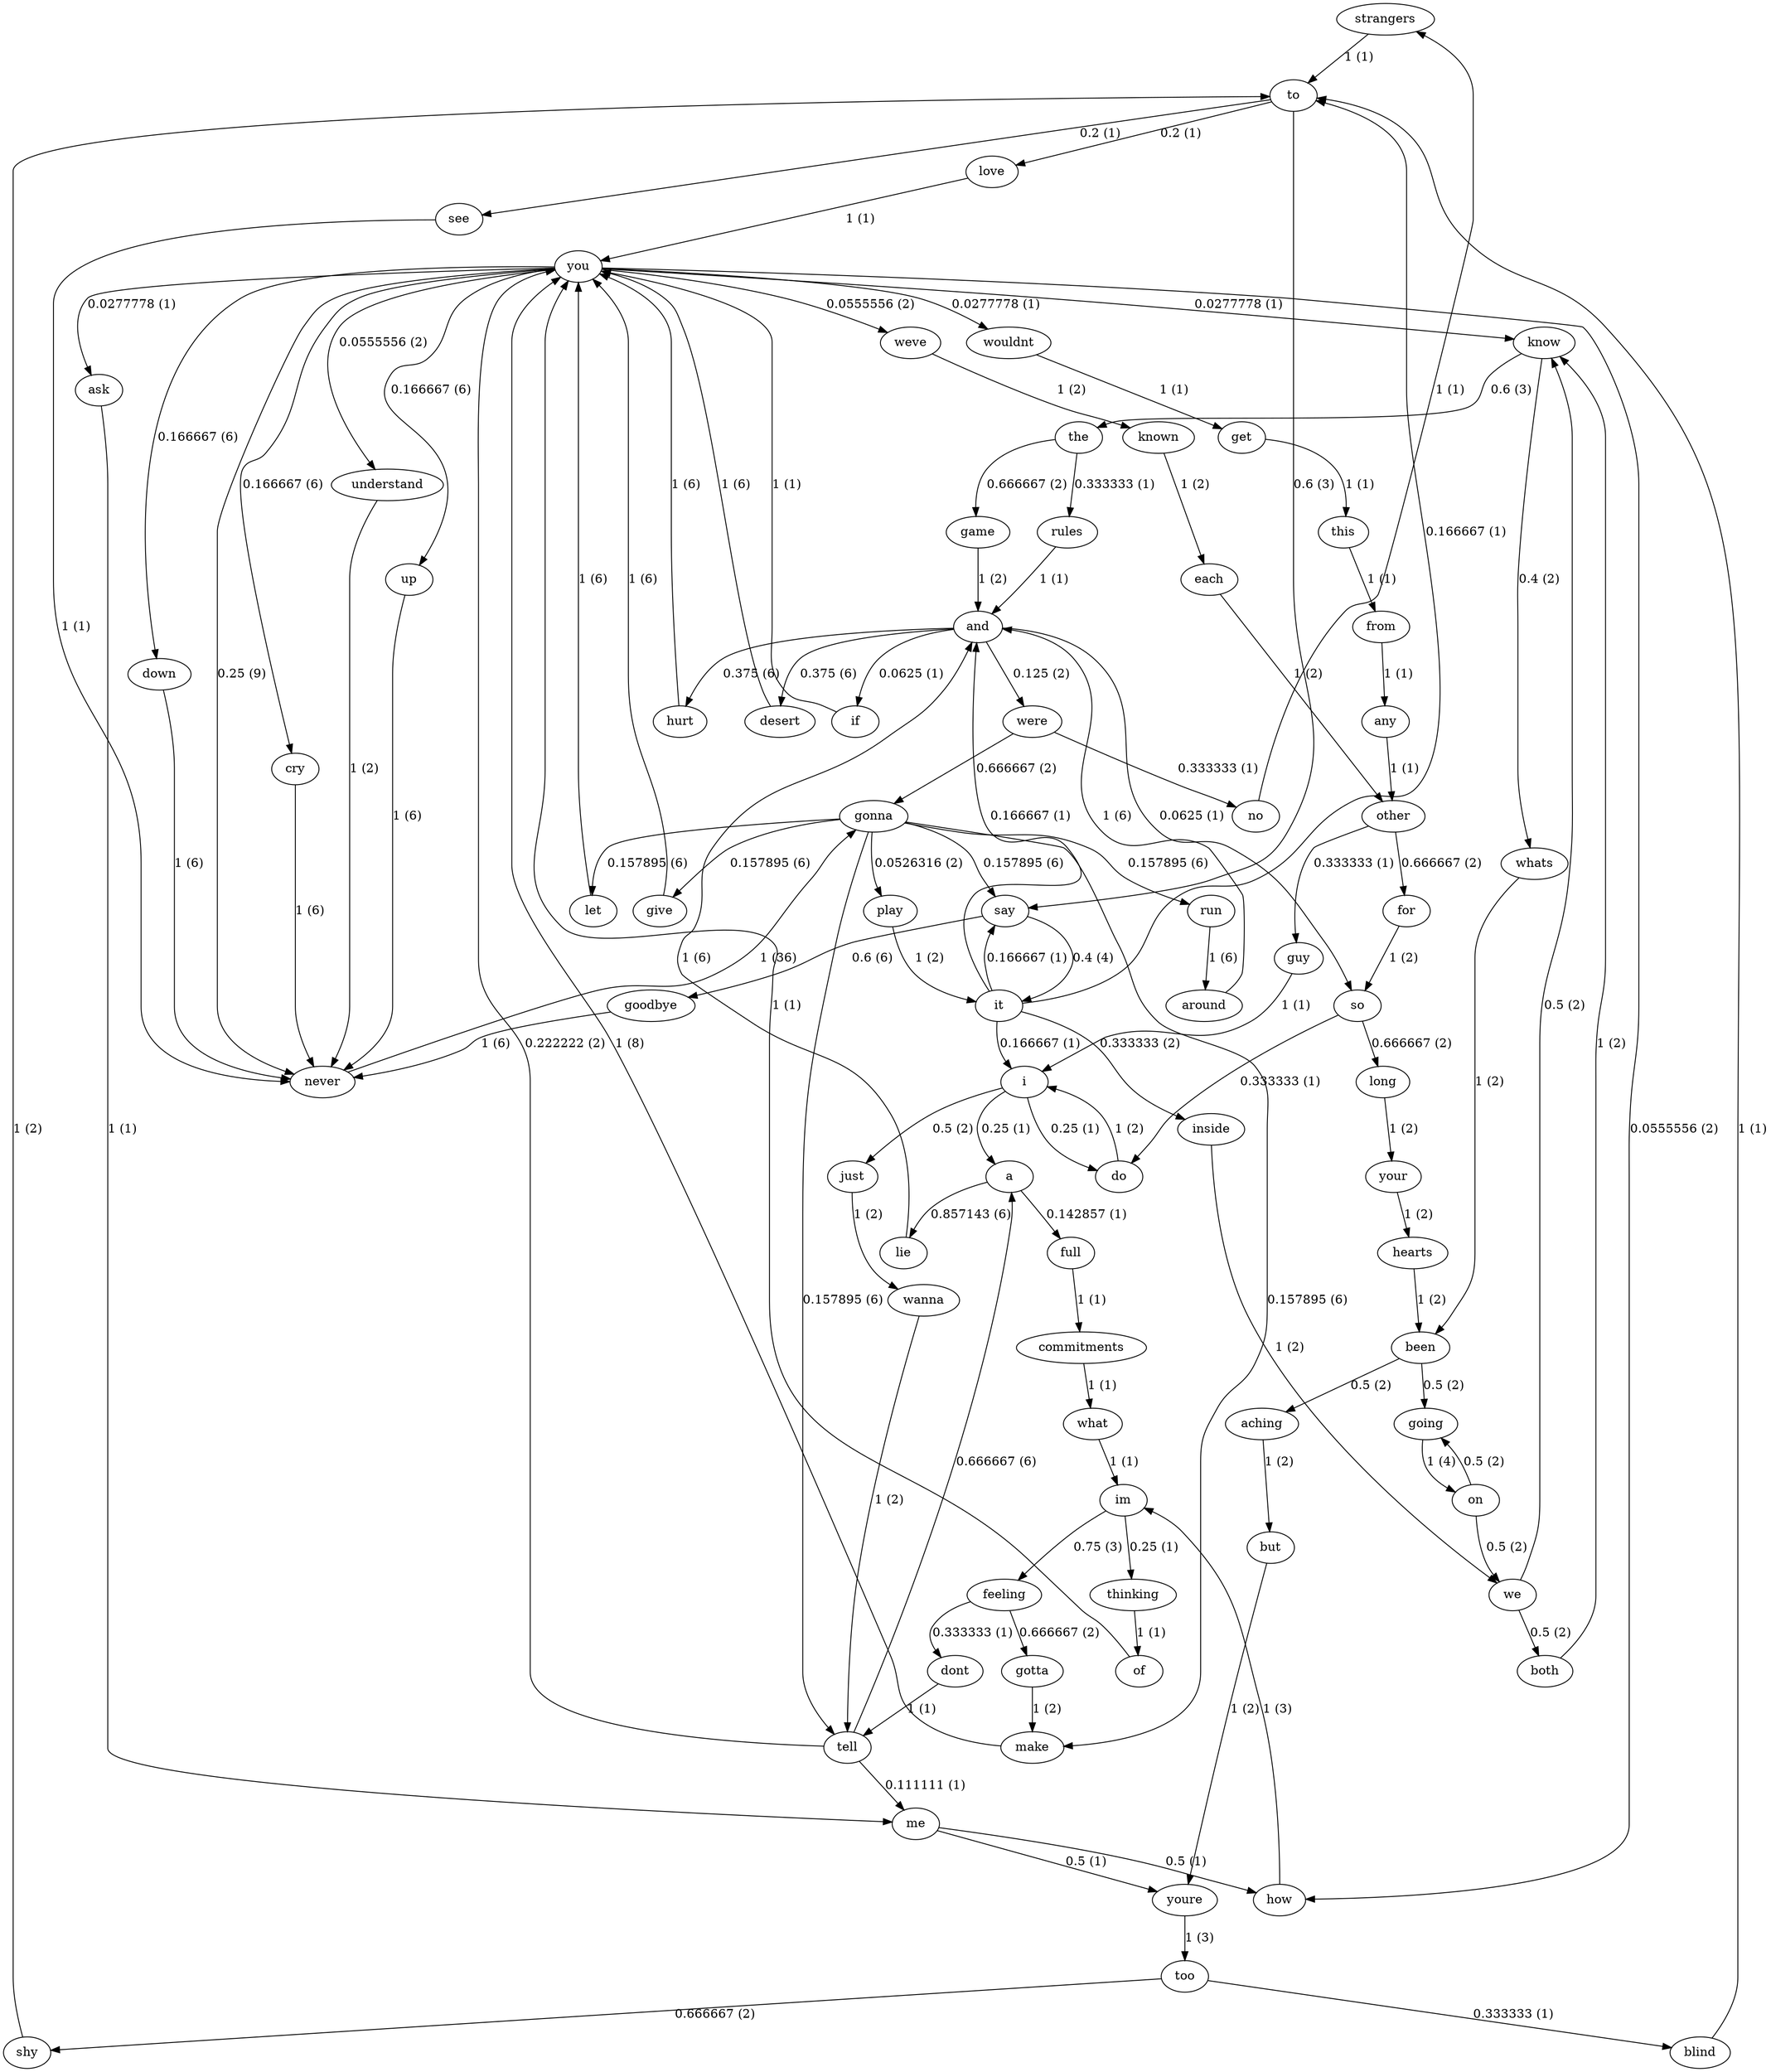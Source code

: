 digraph G {
"strangers"
"strangers" -> "to" [label="1 (1)"]
"give"
"give" -> "you" [label="1 (6)"]
"full"
"full" -> "commitments" [label="1 (1)"]
"the"
"the" -> "rules" [label="0.333333 (1)"]
"the" -> "game" [label="0.666667 (2)"]
"you"
"you" -> "know" [label="0.0277778 (1)"]
"you" -> "wouldnt" [label="0.0277778 (1)"]
"you" -> "how" [label="0.0555556 (2)"]
"you" -> "understand" [label="0.0555556 (2)"]
"you" -> "up" [label="0.166667 (6)"]
"you" -> "down" [label="0.166667 (6)"]
"you" -> "never" [label="0.25 (9)"]
"you" -> "cry" [label="0.166667 (6)"]
"you" -> "weve" [label="0.0555556 (2)"]
"you" -> "ask" [label="0.0277778 (1)"]
"desert"
"desert" -> "you" [label="1 (6)"]
"i"
"i" -> "do" [label="0.25 (1)"]
"i" -> "a" [label="0.25 (1)"]
"i" -> "just" [label="0.5 (2)"]
"to"
"to" -> "love" [label="0.2 (1)"]
"to" -> "say" [label="0.6 (3)"]
"to" -> "see" [label="0.2 (1)"]
"but"
"but" -> "youre" [label="1 (2)"]
"known"
"known" -> "each" [label="1 (2)"]
"around"
"around" -> "and" [label="1 (6)"]
"a"
"a" -> "full" [label="0.142857 (1)"]
"a" -> "lie" [label="0.857143 (6)"]
"were"
"were" -> "no" [label="0.333333 (1)"]
"were" -> "gonna" [label="0.666667 (2)"]
"your"
"your" -> "hearts" [label="1 (2)"]
"know"
"know" -> "the" [label="0.6 (3)"]
"know" -> "whats" [label="0.4 (2)"]
"let"
"let" -> "you" [label="1 (6)"]
"no"
"no" -> "strangers" [label="1 (1)"]
"too"
"too" -> "shy" [label="0.666667 (2)"]
"too" -> "blind" [label="0.333333 (1)"]
"love"
"love" -> "you" [label="1 (1)"]
"up"
"up" -> "never" [label="1 (6)"]
"rules"
"rules" -> "and" [label="1 (1)"]
"gonna"
"gonna" -> "give" [label="0.157895 (6)"]
"gonna" -> "let" [label="0.157895 (6)"]
"gonna" -> "run" [label="0.157895 (6)"]
"gonna" -> "make" [label="0.157895 (6)"]
"gonna" -> "say" [label="0.157895 (6)"]
"gonna" -> "tell" [label="0.157895 (6)"]
"gonna" -> "play" [label="0.0526316 (2)"]
"and"
"and" -> "so" [label="0.0625 (1)"]
"and" -> "desert" [label="0.375 (6)"]
"and" -> "hurt" [label="0.375 (6)"]
"and" -> "were" [label="0.125 (2)"]
"and" -> "if" [label="0.0625 (1)"]
"so"
"so" -> "do" [label="0.333333 (1)"]
"so" -> "long" [label="0.666667 (2)"]
"wanna"
"wanna" -> "tell" [label="1 (2)"]
"do"
"do" -> "i" [label="1 (2)"]
"we"
"we" -> "both" [label="0.5 (2)"]
"we" -> "know" [label="0.5 (2)"]
"commitments"
"commitments" -> "what" [label="1 (1)"]
"make"
"make" -> "you" [label="1 (8)"]
"what"
"what" -> "im" [label="1 (1)"]
"im"
"im" -> "thinking" [label="0.25 (1)"]
"im" -> "feeling" [label="0.75 (3)"]
"thinking"
"thinking" -> "of" [label="1 (1)"]
"of"
"of" -> "you" [label="1 (1)"]
"it"
"it" -> "say" [label="0.166667 (1)"]
"it" -> "inside" [label="0.333333 (2)"]
"it" -> "and" [label="0.166667 (1)"]
"it" -> "to" [label="0.166667 (1)"]
"it" -> "i" [label="0.166667 (1)"]
"goodbye"
"goodbye" -> "never" [label="1 (6)"]
"wouldnt"
"wouldnt" -> "get" [label="1 (1)"]
"get"
"get" -> "this" [label="1 (1)"]
"this"
"this" -> "from" [label="1 (1)"]
"from"
"from" -> "any" [label="1 (1)"]
"inside"
"inside" -> "we" [label="1 (2)"]
"any"
"any" -> "other" [label="1 (1)"]
"other"
"other" -> "guy" [label="0.333333 (1)"]
"other" -> "for" [label="0.666667 (2)"]
"down"
"down" -> "never" [label="1 (6)"]
"hearts"
"hearts" -> "been" [label="1 (2)"]
"for"
"for" -> "so" [label="1 (2)"]
"guy"
"guy" -> "i" [label="1 (1)"]
"just"
"just" -> "wanna" [label="1 (2)"]
"tell"
"tell" -> "you" [label="0.222222 (2)"]
"tell" -> "a" [label="0.666667 (6)"]
"tell" -> "me" [label="0.111111 (1)"]
"how"
"how" -> "im" [label="1 (3)"]
"been"
"been" -> "aching" [label="0.5 (2)"]
"been" -> "going" [label="0.5 (2)"]
"feeling"
"feeling" -> "gotta" [label="0.666667 (2)"]
"feeling" -> "dont" [label="0.333333 (1)"]
"gotta"
"gotta" -> "make" [label="1 (2)"]
"understand"
"understand" -> "never" [label="1 (2)"]
"aching"
"aching" -> "but" [label="1 (2)"]
"never"
"never" -> "gonna" [label="1 (36)"]
"run"
"run" -> "around" [label="1 (6)"]
"cry"
"cry" -> "never" [label="1 (6)"]
"say"
"say" -> "goodbye" [label="0.6 (6)"]
"say" -> "it" [label="0.4 (4)"]
"lie"
"lie" -> "and" [label="1 (6)"]
"hurt"
"hurt" -> "you" [label="1 (6)"]
"weve"
"weve" -> "known" [label="1 (2)"]
"each"
"each" -> "other" [label="1 (2)"]
"long"
"long" -> "your" [label="1 (2)"]
"youre"
"youre" -> "too" [label="1 (3)"]
"shy"
"shy" -> "to" [label="1 (2)"]
"both"
"both" -> "know" [label="1 (2)"]
"whats"
"whats" -> "been" [label="1 (2)"]
"going"
"going" -> "on" [label="1 (4)"]
"on"
"on" -> "going" [label="0.5 (2)"]
"on" -> "we" [label="0.5 (2)"]
"game"
"game" -> "and" [label="1 (2)"]
"play"
"play" -> "it" [label="1 (2)"]
"if"
"if" -> "you" [label="1 (1)"]
"ask"
"ask" -> "me" [label="1 (1)"]
"me"
"me" -> "how" [label="0.5 (1)"]
"me" -> "youre" [label="0.5 (1)"]
"dont"
"dont" -> "tell" [label="1 (1)"]
"blind"
"blind" -> "to" [label="1 (1)"]
"see"
"see" -> "never" [label="1 (1)"]
}
